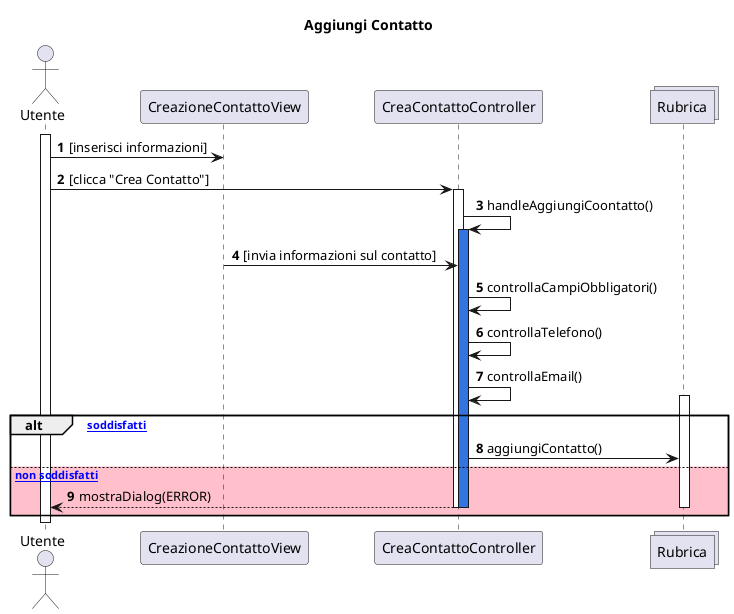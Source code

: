 @startuml
title Aggiungi Contatto
autonumber
actor Utente
participant CreazioneContattoView
participant CreaContattoController
collections Rubrica

activate Utente
Utente->CreazioneContattoView: [inserisci informazioni]
Utente->CreaContattoController: [clicca "Crea Contatto"]
activate CreaContattoController
CreaContattoController -> CreaContattoController : handleAggiungiCoontatto()
activate CreaContattoController #3375E0

CreazioneContattoView-> CreaContattoController : [invia informazioni sul contatto]
CreaContattoController-> CreaContattoController:  controllaCampiObbligatori()
CreaContattoController-> CreaContattoController:  controllaTelefono()
CreaContattoController-> CreaContattoController:  controllaEmail()

alt [vincoli soddisfatti]
activate Rubrica
CreaContattoController-> Rubrica : aggiungiContatto()
else #pink [vincoli non soddisfatti] 
CreaContattoController-->Utente: mostraDialog(ERROR)
deactivate CreaContattoController
deactivate CreaContattoController
deactivate Rubrica
end
deactivate Utente

@enduml
